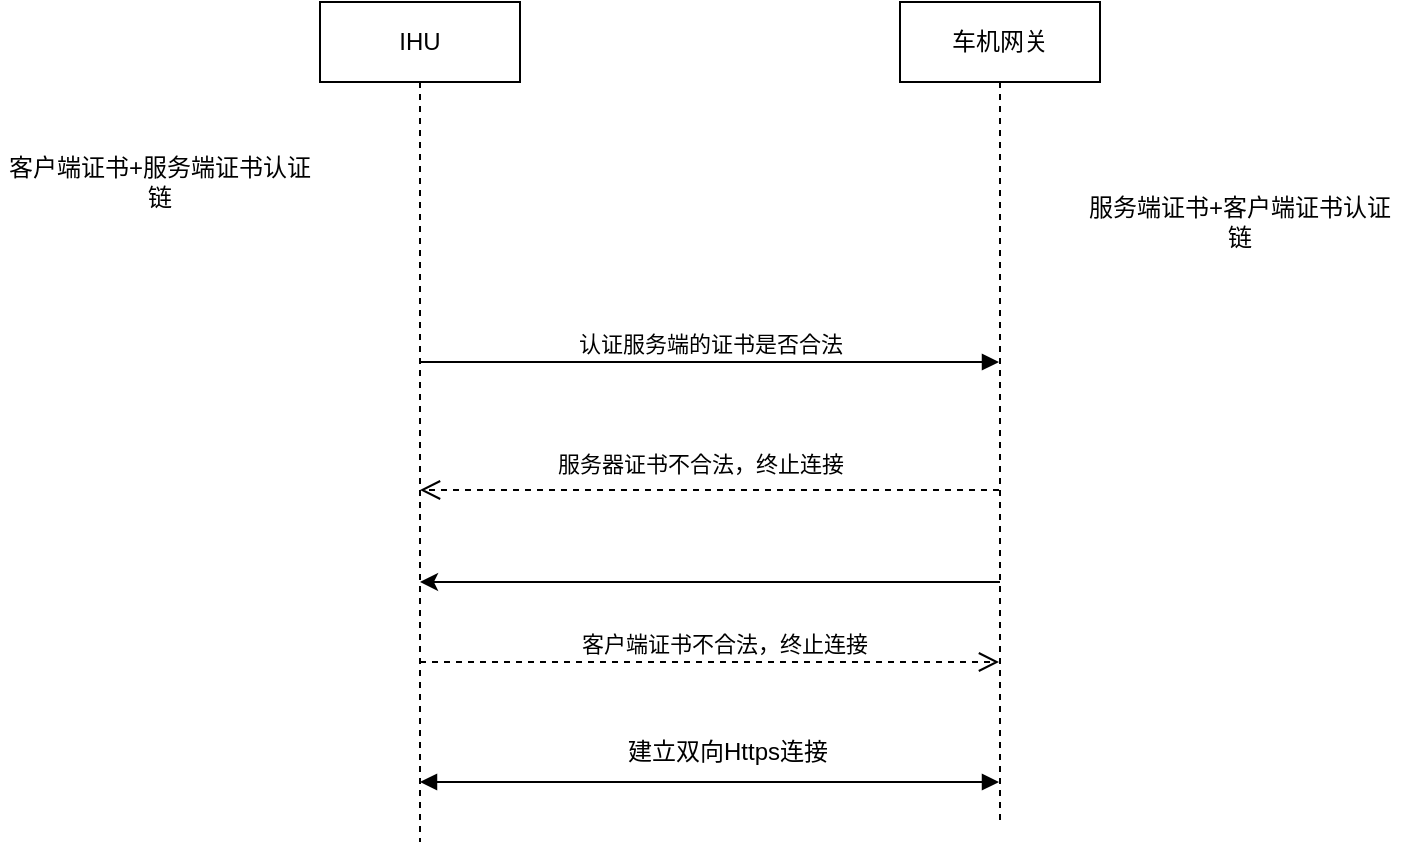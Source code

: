 <mxfile version="18.1.2" type="github">
  <diagram id="xaiPChTA4HPaZCwE5KPc" name="Page-1">
    <mxGraphModel dx="782" dy="388" grid="1" gridSize="10" guides="1" tooltips="1" connect="1" arrows="1" fold="1" page="1" pageScale="1" pageWidth="827" pageHeight="1169" math="0" shadow="0">
      <root>
        <mxCell id="0" />
        <mxCell id="1" parent="0" />
        <mxCell id="N1QvwtrEurS7qMGd051R-1" value="IHU" style="shape=umlLifeline;perimeter=lifelinePerimeter;whiteSpace=wrap;html=1;container=1;collapsible=0;recursiveResize=0;outlineConnect=0;" parent="1" vertex="1">
          <mxGeometry x="210" y="20" width="100" height="420" as="geometry" />
        </mxCell>
        <mxCell id="N1QvwtrEurS7qMGd051R-5" value="认证服务端的证书是否合法" style="html=1;verticalAlign=bottom;endArrow=block;rounded=0;" parent="N1QvwtrEurS7qMGd051R-1" target="N1QvwtrEurS7qMGd051R-2" edge="1">
          <mxGeometry width="80" relative="1" as="geometry">
            <mxPoint x="50" y="180" as="sourcePoint" />
            <mxPoint x="130" y="180" as="targetPoint" />
          </mxGeometry>
        </mxCell>
        <mxCell id="S8HTN7YxK9S6BH2nvXcV-1" value="" style="shape=image;html=1;verticalAlign=top;verticalLabelPosition=bottom;labelBackgroundColor=#ffffff;imageAspect=0;aspect=fixed;image=https://cdn2.iconfinder.com/data/icons/whcompare-servers-web-hosting/50/ssl-certificate-128.png" vertex="1" parent="N1QvwtrEurS7qMGd051R-1">
          <mxGeometry x="25" y="70" width="50" height="50" as="geometry" />
        </mxCell>
        <mxCell id="N1QvwtrEurS7qMGd051R-2" value="车机网关" style="shape=umlLifeline;perimeter=lifelinePerimeter;whiteSpace=wrap;html=1;container=1;collapsible=0;recursiveResize=0;outlineConnect=0;" parent="1" vertex="1">
          <mxGeometry x="500" y="20" width="100" height="410" as="geometry" />
        </mxCell>
        <mxCell id="N1QvwtrEurS7qMGd051R-4" value="" style="shape=image;html=1;verticalAlign=top;verticalLabelPosition=bottom;labelBackgroundColor=#ffffff;imageAspect=0;aspect=fixed;image=https://cdn2.iconfinder.com/data/icons/whcompare-servers-web-hosting/50/ssl-certificate-128.png" parent="N1QvwtrEurS7qMGd051R-2" vertex="1">
          <mxGeometry x="30" y="90" width="50" height="50" as="geometry" />
        </mxCell>
        <mxCell id="N1QvwtrEurS7qMGd051R-8" value="服务器证书不合法，终止连接" style="html=1;verticalAlign=bottom;endArrow=open;dashed=1;endSize=8;rounded=0;" parent="1" edge="1">
          <mxGeometry x="0.033" y="-4" relative="1" as="geometry">
            <mxPoint x="549.5" y="264" as="sourcePoint" />
            <mxPoint x="260" y="264" as="targetPoint" />
            <mxPoint as="offset" />
          </mxGeometry>
        </mxCell>
        <mxCell id="S8HTN7YxK9S6BH2nvXcV-2" value="客户端证书+服务端证书认证链" style="text;html=1;strokeColor=none;fillColor=none;align=center;verticalAlign=middle;whiteSpace=wrap;rounded=0;" vertex="1" parent="1">
          <mxGeometry x="50" y="90" width="160" height="40" as="geometry" />
        </mxCell>
        <mxCell id="S8HTN7YxK9S6BH2nvXcV-3" value="服务端证书+客户端证书认证链" style="text;html=1;strokeColor=none;fillColor=none;align=center;verticalAlign=middle;whiteSpace=wrap;rounded=0;" vertex="1" parent="1">
          <mxGeometry x="590" y="110" width="160" height="40" as="geometry" />
        </mxCell>
        <mxCell id="S8HTN7YxK9S6BH2nvXcV-7" value="客户端证书不合法，终止连接" style="html=1;verticalAlign=bottom;endArrow=open;dashed=1;endSize=8;rounded=0;" edge="1" parent="1" source="N1QvwtrEurS7qMGd051R-1" target="N1QvwtrEurS7qMGd051R-2">
          <mxGeometry x="0.038" relative="1" as="geometry">
            <mxPoint x="360" y="400" as="sourcePoint" />
            <mxPoint x="260" y="400" as="targetPoint" />
            <Array as="points">
              <mxPoint x="490" y="350" />
            </Array>
            <mxPoint x="1" as="offset" />
          </mxGeometry>
        </mxCell>
        <mxCell id="S8HTN7YxK9S6BH2nvXcV-9" value="" style="endArrow=block;startArrow=block;endFill=1;startFill=1;html=1;rounded=0;" edge="1" parent="1" source="N1QvwtrEurS7qMGd051R-1" target="N1QvwtrEurS7qMGd051R-2">
          <mxGeometry width="160" relative="1" as="geometry">
            <mxPoint x="260" y="420" as="sourcePoint" />
            <mxPoint x="420" y="420" as="targetPoint" />
            <Array as="points">
              <mxPoint x="390" y="410" />
              <mxPoint x="510" y="410" />
            </Array>
          </mxGeometry>
        </mxCell>
        <mxCell id="S8HTN7YxK9S6BH2nvXcV-10" value="建立双向Https连接" style="text;html=1;strokeColor=none;fillColor=none;align=center;verticalAlign=middle;whiteSpace=wrap;rounded=0;" vertex="1" parent="1">
          <mxGeometry x="349" y="380" width="130" height="30" as="geometry" />
        </mxCell>
        <mxCell id="S8HTN7YxK9S6BH2nvXcV-11" value="" style="endArrow=classic;html=1;rounded=0;" edge="1" parent="1" source="N1QvwtrEurS7qMGd051R-2" target="N1QvwtrEurS7qMGd051R-1">
          <mxGeometry width="50" height="50" relative="1" as="geometry">
            <mxPoint x="260" y="360" as="sourcePoint" />
            <mxPoint x="310" y="310" as="targetPoint" />
            <Array as="points">
              <mxPoint x="550" y="310" />
              <mxPoint x="410" y="310" />
            </Array>
          </mxGeometry>
        </mxCell>
      </root>
    </mxGraphModel>
  </diagram>
</mxfile>
